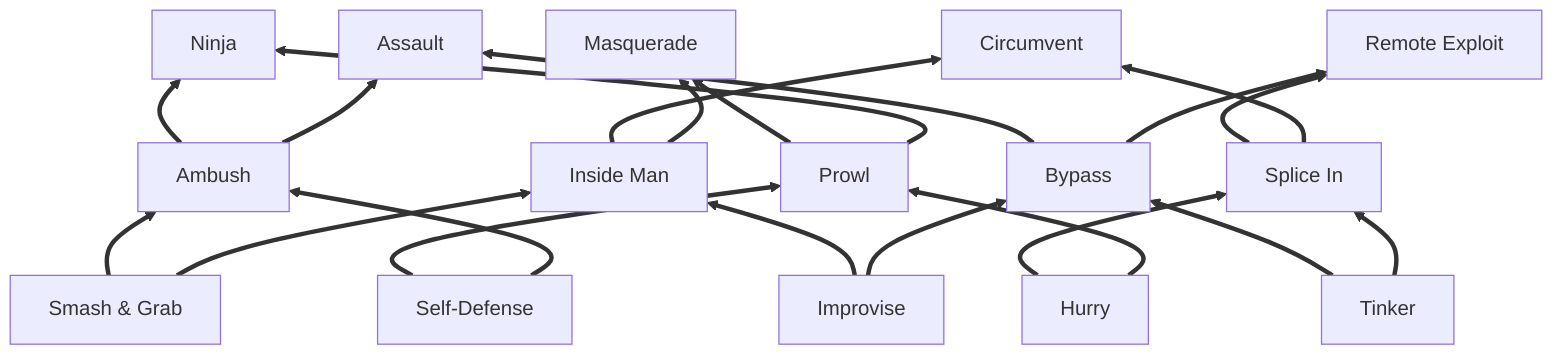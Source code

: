 %% Mermaid syntax: https://knsv.github.io/mermaid
%% Can view this on http://knsv.github.io/mermaid/live_editor/
%% Using Atom? Install plugin and see the preview: https://atom.io/packages/atom-mermaid

graph BT

  %%%%%% Level 1s to 2s %%%%%%
  smg[Smash & Grab] ==> Ambush
  smg[Smash & Grab] ==> inside[Inside Man]
  Improvise ==> inside[Inside Man]
  Improvise ==> Bypass
  Tinker ==> Bypass
  Tinker ==> splice[Splice In]
  Hurry ==> splice[Splice In]
  Hurry ==> Prowl
  Self-Defense ==> Prowl
  Self-Defense ==> Ambush

  %%%%%% Level 2s to 3s %%%%%%
  Ambush ==> Ninja
  Ambush ==> Assault
  Bypass ==> Assault
  Bypass ==> remote[Remote Exploit]
  splice[Splice In] ==> remote[Remote Exploit]
  splice[Splice In] ==> Circumvent
  inside[Inside Man] ==> Circumvent
  inside[Inside Man] ==> Masquerade
  Prowl ==> Masquerade
  Prowl ==> Ninja